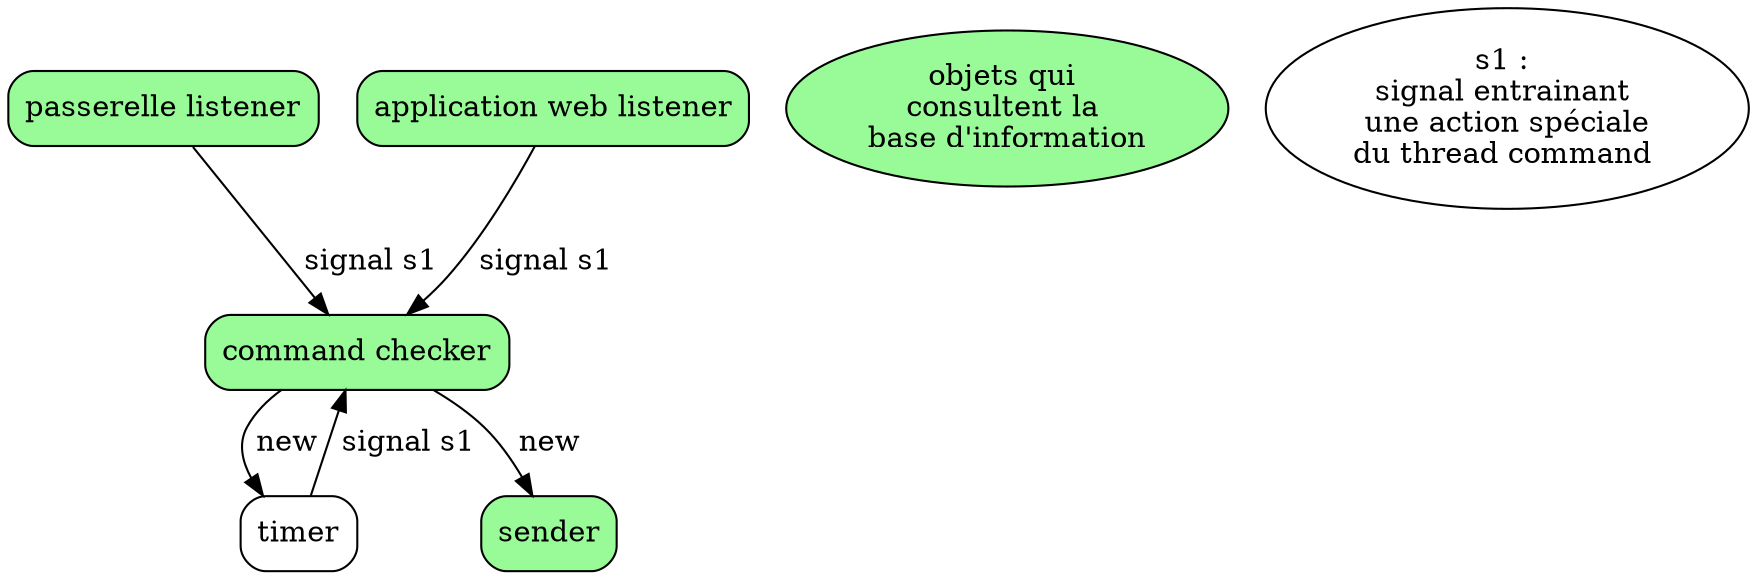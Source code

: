 digraph threads{
    serv -> comm [label=" signal s1"];
    timer -> comm [label=" signal s1"];
    comm -> timer [label=" new"];
    comm -> sender [label=" new"];
    app -> comm [label=" signal s1"];

    comm [label="command checker",shape=box,fillcolor="palegreen",style="filled,rounded"];
    serv [label="passerelle listener",shape=box,fillcolor="palegreen",style="filled,rounded"];
    app [label="application web listener",fillcolor="palegreen",shape=box,style="filled,rounded"];
    sender [label="sender",shape=box,fillcolor="palegreen",style="filled,rounded"];
    timer [label="timer",shape=box,style="rounded"];
    
    bi [label="objets qui \nconsultent la \nbase d'information",fillcolor="palegreen",style="filled"];
    signal [label="s1 : \nsignal entrainant \nune action spéciale\ndu thread command "];
}


